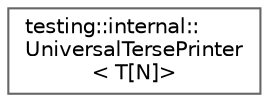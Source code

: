digraph "Gráfico de jerarquía de clases"
{
 // LATEX_PDF_SIZE
  bgcolor="transparent";
  edge [fontname=Helvetica,fontsize=10,labelfontname=Helvetica,labelfontsize=10];
  node [fontname=Helvetica,fontsize=10,shape=box,height=0.2,width=0.4];
  rankdir="LR";
  Node0 [id="Node000000",label="testing::internal::\lUniversalTersePrinter\l\< T[N]\>",height=0.2,width=0.4,color="grey40", fillcolor="white", style="filled",URL="$classtesting_1_1internal_1_1_universal_terse_printer_3_01_t_0f_n_0e_4.html",tooltip=" "];
}
